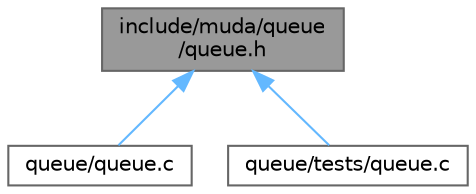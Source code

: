 digraph "include/muda/queue/queue.h"
{
 // LATEX_PDF_SIZE
  bgcolor="transparent";
  edge [fontname=Helvetica,fontsize=10,labelfontname=Helvetica,labelfontsize=10];
  node [fontname=Helvetica,fontsize=10,shape=box,height=0.2,width=0.4];
  Node1 [id="Node000001",label="include/muda/queue\l/queue.h",height=0.2,width=0.4,color="gray40", fillcolor="grey60", style="filled", fontcolor="black",tooltip="Queue."];
  Node1 -> Node2 [id="edge1_Node000001_Node000002",dir="back",color="steelblue1",style="solid",tooltip=" "];
  Node2 [id="Node000002",label="queue/queue.c",height=0.2,width=0.4,color="grey40", fillcolor="white", style="filled",URL="$d2/dbd/queue_8c.html",tooltip=" "];
  Node1 -> Node3 [id="edge2_Node000001_Node000003",dir="back",color="steelblue1",style="solid",tooltip=" "];
  Node3 [id="Node000003",label="queue/tests/queue.c",height=0.2,width=0.4,color="grey40", fillcolor="white", style="filled",URL="$dd/d13/tests_2queue_8c.html",tooltip=" "];
}
